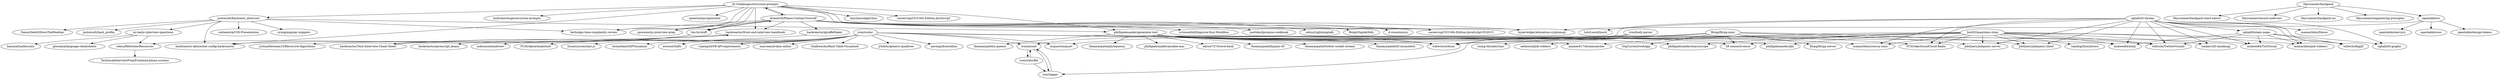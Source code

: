 digraph G {
"JS-Challenges/recursion-prompts" -> "dylanlrrb/Please-Contain-Yourself"
"JS-Challenges/recursion-prompts" -> "tim-hr/stuff"
"JS-Challenges/recursion-prompts" -> "beth/algo-time-complexity-review"
"JS-Challenges/recursion-prompts" -> "kuychaco/algoClass" ["e"=1]
"JS-Challenges/recursion-prompts" -> "careercup/CtCI-6th-Edition-JavaScript" ["e"=1]
"JS-Challenges/recursion-prompts" -> "joshwyatt/keyboard_shortcuts"
"JS-Challenges/recursion-prompts" -> "careercup/CtCI-6th-Edition-JavaScript-ES2015" ["e"=1]
"JS-Challenges/recursion-prompts" -> "mybrainishuge/recursion-prompts"
"JS-Challenges/recursion-prompts" -> "phillipalexander/generator-test"
"JS-Challenges/recursion-prompts" -> "spearmintjs/spearmint" ["e"=1]
"JS-Challenges/recursion-prompts" -> "hyperledger/education-cryptomoji"
"JS-Challenges/recursion-prompts" -> "ajzawawi/js-interview-prep" ["e"=1]
"JS-Challenges/recursion-prompts" -> "hackreactor-labs/eslint-config-hackreactor"
"JS-Challenges/recursion-prompts" -> "hackreactor/front-end-interview-handbook"
"joshwyatt/keyboard_shortcuts" -> "phillipalexander/generator-test"
"joshwyatt/keyboard_shortcuts" -> "DannyDelott/HowsTheWeather"
"joshwyatt/keyboard_shortcuts" -> "beth/algo-time-complexity-review"
"joshwyatt/keyboard_shortcuts" -> "joshwyatt/bash_profile"
"joshwyatt/keyboard_shortcuts" -> "mi-lee/js-interview-questions"
"joshwyatt/keyboard_shortcuts" -> "callmenick/CSS-Presentation"
"joshwyatt/keyboard_shortcuts" -> "cyung/angular-snippets"
"joshwyatt/keyboard_shortcuts" -> "hackreactor-labs/eslint-config-hackreactor"
"iron/logger" -> "iron/mount"
"iron/mount" -> "iron/logger"
"iron/mount" -> "iron/staticfile"
"iron/router" -> "iron/mount"
"iron/router" -> "vhalbwachs/Hash-Table-Visualized"
"iron/router" -> "jrhdoty/generic-quadtree"
"iron/router" -> "aaromp/drawathon"
"iron/router" -> "ackrause/mindview"
"iron/router" -> "FCStrike/arenabotnet"
"iron/router" -> "Syeoryn/constant.js"
"iron/router" -> "elcinerkin/GDPVisualizer"
"iron/router" -> "willwclo/urbium"
"iron/router" -> "mojsart/mojsart"
"iron/router" -> "nickwei84/itinly"
"iron/router" -> "awwest/Snftr"
"iron/router" -> "rcpeng34/FB-API-experiments"
"iron/router" -> "marcoau/avalon-online"
"iron/router" -> "nickwei84/TwitVisual"
"iron/staticfile" -> "iron/mount"
"iron/staticfile" -> "iron/logger"
"Skyscanner/backpack" -> "Skyscanner/backpack-react-native"
"Skyscanner/backpack" -> "Skyscanner/ensure-node-env"
"Skyscanner/backpack" -> "Skyscanner/backpack-ios"
"Skyscanner/backpack" -> "Skyscanner/engineering-principles"
"Skyscanner/backpack" -> "opentable/oc"
"sghall/threejs-maps" -> "mamarildon/job-robbers"
"sghall/threejs-maps" -> "nickwei84/TwitVisual"
"sghall/threejs-maps" -> "nickwei84/itinly"
"sghall/threejs-maps" -> "willwclo/flapJS"
"sghall/threejs-maps" -> "willwclo/TwitterVisuals"
"sghall/threejs-maps" -> "sghall/d3-graphs"
"opentable/oc" -> "opentable/mercury"
"opentable/oc" -> "opentable/sous"
"opentable/oc" -> "opentable/design-tokens"
"opentable/oc" -> "hyperledger/education-cryptomoji"
"dylanlrrb/Please-Contain-Yourself" -> "JS-Challenges/recursion-prompts"
"dylanlrrb/Please-Contain-Yourself" -> "tim-hr/stuff"
"dylanlrrb/Please-Contain-Yourself" -> "hyperledger/education-cryptomoji"
"dylanlrrb/Please-Contain-Yourself" -> "nvincenthill/Improve-Your-Workflow"
"dylanlrrb/Please-Contain-Yourself" -> "ajzawawi/js-interview-prep" ["e"=1]
"dylanlrrb/Please-Contain-Yourself" -> "hackreactor/giraffeMaker"
"dylanlrrb/Please-Contain-Yourself" -> "mattdesl/promise-cookbook" ["e"=1]
"dylanlrrb/Please-Contain-Yourself" -> "cehsu/Lightningtalk"
"dylanlrrb/Please-Contain-Yourself" -> "hackreactor/front-end-interview-handbook"
"dylanlrrb/Please-Contain-Yourself" -> "BolajiOlajide/folly"
"dylanlrrb/Please-Contain-Yourself" -> "careercup/CtCI-6th-Edition-JavaScript-ES2015" ["e"=1]
"dylanlrrb/Please-Contain-Yourself" -> "beth/algo-time-complexity-review"
"dylanlrrb/Please-Contain-Yourself" -> "d-rowe/musyn"
"tim-hr/stuff" -> "cehsu/RefresherResources"
"tim-hr/stuff" -> "hackreactor-labs/eslint-config-hackreactor"
"tim-hr/stuff" -> "dylanlrrb/Please-Contain-Yourself"
"tim-hr/stuff" -> "joshuaNewman10/Recursive-Algorithms"
"sghall/d3-threejs" -> "nickwei84/TwitVisual"
"sghall/d3-threejs" -> "nickwei84/itinly"
"sghall/d3-threejs" -> "sghall/threejs-maps"
"sghall/d3-threejs" -> "mamarildon/job-robbers"
"sghall/d3-threejs" -> "willwclo/TwitterVisuals"
"sghall/d3-threejs" -> "mamarildon/convoy-ionic"
"sghall/d3-threejs" -> "JobQuery/jobquery-client"
"sghall/d3-threejs" -> "sghall/d3-graphs"
"sghall/d3-threejs" -> "mamarildon/House"
"sghall/d3-threejs" -> "willwclo/urbium"
"sghall/d3-threejs" -> "willwclo/flapJS"
"sghall/d3-threejs" -> "FCStrike/SoundCloud-Radio"
"sghall/d3-threejs" -> "LetsLunch/lunch"
"sghall/d3-threejs" -> "omkarv/d3-mindmap"
"sghall/d3-threejs" -> "JobQuery/jobquery-server"
"mi-lee/js-interview-questions" -> "cehsu/RefresherResources"
"mi-lee/js-interview-questions" -> "banunatina/biscuits"
"mi-lee/js-interview-questions" -> "gloriama/language-cheatsheets"
"cehsu/RefresherResources" -> "TechnicalInterviewPrep/Frontend-phone-screens"
"phillipalexander/generator-test" -> "FCStrike/SoundCloud-Radio"
"phillipalexander/generator-test" -> "phillipalexander/ghi"
"phillipalexander/generator-test" -> "theamarpatel/d3-mousedots"
"phillipalexander/generator-test" -> "SF-sense/sf-sense"
"phillipalexander/generator-test" -> "theamarpatel/n-queens"
"phillipalexander/generator-test" -> "theamarpatel/phrequency"
"phillipalexander/generator-test" -> "phillipalexander/ansible-mac"
"phillipalexander/generator-test" -> "adrice727/travel-book"
"phillipalexander/generator-test" -> "theamarpatel/hypem-d3"
"phillipalexander/generator-test" -> "willwclo/TwitterVisuals"
"phillipalexander/generator-test" -> "willwclo/urbium"
"phillipalexander/generator-test" -> "theamarpatel/twitter-socket-stream"
"phillipalexander/generator-test" -> "acjones617/dreamcatcher"
"phillipalexander/generator-test" -> "phillipalexander/macroscope"
"phillipalexander/generator-test" -> "mamarildon/convoy-ionic"
"JoshSGman/ionic-shop" -> "FCStrike/SoundCloud-Radio"
"JoshSGman/ionic-shop" -> "mamarildon/convoy-ionic"
"JoshSGman/ionic-shop" -> "mamarildon/job-robbers"
"JoshSGman/ionic-shop" -> "SF-sense/sf-sense"
"JoshSGman/ionic-shop" -> "phillipalexander/ghi"
"JoshSGman/ionic-shop" -> "willwclo/TwitterVisuals"
"JoshSGman/ionic-shop" -> "phillipalexander/macroscope"
"JoshSGman/ionic-shop" -> "willwclo/urbium"
"JoshSGman/ionic-shop" -> "nickwei84/itinly"
"JoshSGman/ionic-shop" -> "omkarv/d3-mindmap"
"JoshSGman/ionic-shop" -> "JobQuery/jobquery-server"
"JoshSGman/ionic-shop" -> "JobQuery/jobquery-client"
"JoshSGman/ionic-shop" -> "acjones617/dreamcatcher"
"JoshSGman/ionic-shop" -> "ramdog/thrashtown"
"JoshSGman/ionic-shop" -> "willwclo/flapJS"
"fitrpg/fitrpg-ionic" -> "fitrpg/fitrpg-server"
"fitrpg/fitrpg-ionic" -> "SF-sense/sf-sense"
"fitrpg/fitrpg-ionic" -> "mojsart/mojsart"
"fitrpg/fitrpg-ionic" -> "rising-thunder/rasr"
"fitrpg/fitrpg-ionic" -> "JobQuery/jobquery-server"
"fitrpg/fitrpg-ionic" -> "JobQuery/jobquery-client"
"fitrpg/fitrpg-ionic" -> "aellawind/job-robbers"
"fitrpg/fitrpg-ionic" -> "OrgCurrent/webApp"
"hackreactor/Tech-Interview-Cheat-Sheet" -> "hackreactor/front-end-interview-handbook"
"hackreactor/front-end-interview-handbook" -> "hackreactor/Tech-Interview-Cheat-Sheet"
"iron/body-parser" -> "iron/logger"
"iron/body-parser" -> "iron/mount"
"hackreactor/giraffeMaker" -> "hackreactor/javascript_koans"
"JS-Challenges/recursion-prompts" ["l"="26.637,-21.126"]
"dylanlrrb/Please-Contain-Yourself" ["l"="26.671,-21.101"]
"tim-hr/stuff" ["l"="26.683,-21.131"]
"beth/algo-time-complexity-review" ["l"="26.657,-21.136"]
"kuychaco/algoClass" ["l"="27.844,-29.502"]
"careercup/CtCI-6th-Edition-JavaScript" ["l"="27.837,-19.769"]
"joshwyatt/keyboard_shortcuts" ["l"="26.643,-21.172"]
"careercup/CtCI-6th-Edition-JavaScript-ES2015" ["l"="27.842,-19.684"]
"mybrainishuge/recursion-prompts" ["l"="26.608,-21.115"]
"phillipalexander/generator-test" ["l"="26.565,-21.193"]
"spearmintjs/spearmint" ["l"="25.526,37.427"]
"hyperledger/education-cryptomoji" ["l"="26.653,-21.064"]
"ajzawawi/js-interview-prep" ["l"="27.683,-19.922"]
"hackreactor-labs/eslint-config-hackreactor" ["l"="26.657,-21.15"]
"hackreactor/front-end-interview-handbook" ["l"="26.637,-21.096"]
"DannyDelott/HowsTheWeather" ["l"="26.661,-21.202"]
"joshwyatt/bash_profile" ["l"="26.628,-21.191"]
"mi-lee/js-interview-questions" ["l"="26.694,-21.185"]
"callmenick/CSS-Presentation" ["l"="26.645,-21.195"]
"cyung/angular-snippets" ["l"="26.664,-21.18"]
"iron/logger" ["l"="26.359,-21.218"]
"iron/mount" ["l"="26.379,-21.221"]
"iron/staticfile" ["l"="26.36,-21.235"]
"iron/router" ["l"="26.441,-21.227"]
"vhalbwachs/Hash-Table-Visualized" ["l"="26.419,-21.222"]
"jrhdoty/generic-quadtree" ["l"="26.418,-21.253"]
"aaromp/drawathon" ["l"="26.455,-21.212"]
"ackrause/mindview" ["l"="26.446,-21.198"]
"FCStrike/arenabotnet" ["l"="26.423,-21.196"]
"Syeoryn/constant.js" ["l"="26.435,-21.248"]
"elcinerkin/GDPVisualizer" ["l"="26.414,-21.21"]
"willwclo/urbium" ["l"="26.505,-21.216"]
"mojsart/mojsart" ["l"="26.454,-21.258"]
"nickwei84/itinly" ["l"="26.49,-21.235"]
"awwest/Snftr" ["l"="26.431,-21.207"]
"rcpeng34/FB-API-experiments" ["l"="26.419,-21.238"]
"marcoau/avalon-online" ["l"="26.405,-21.231"]
"nickwei84/TwitVisual" ["l"="26.481,-21.246"]
"Skyscanner/backpack" ["l"="26.684,-20.944"]
"Skyscanner/backpack-react-native" ["l"="26.657,-20.929"]
"Skyscanner/ensure-node-env" ["l"="26.676,-20.921"]
"Skyscanner/backpack-ios" ["l"="26.695,-20.913"]
"Skyscanner/engineering-principles" ["l"="26.718,-20.935"]
"opentable/oc" ["l"="26.663,-20.998"]
"sghall/threejs-maps" ["l"="26.508,-21.251"]
"mamarildon/job-robbers" ["l"="26.517,-21.24"]
"willwclo/flapJS" ["l"="26.532,-21.242"]
"willwclo/TwitterVisuals" ["l"="26.541,-21.233"]
"sghall/d3-graphs" ["l"="26.518,-21.28"]
"opentable/mercury" ["l"="26.688,-20.995"]
"opentable/sous" ["l"="26.635,-20.999"]
"opentable/design-tokens" ["l"="26.644,-20.974"]
"nvincenthill/Improve-Your-Workflow" ["l"="26.695,-21.072"]
"hackreactor/giraffeMaker" ["l"="26.715,-21.09"]
"mattdesl/promise-cookbook" ["l"="27.846,-19.18"]
"cehsu/Lightningtalk" ["l"="26.659,-21.084"]
"BolajiOlajide/folly" ["l"="26.699,-21.101"]
"d-rowe/musyn" ["l"="26.676,-21.077"]
"cehsu/RefresherResources" ["l"="26.706,-21.159"]
"joshuaNewman10/Recursive-Algorithms" ["l"="26.711,-21.132"]
"sghall/d3-threejs" ["l"="26.526,-21.256"]
"mamarildon/convoy-ionic" ["l"="26.545,-21.22"]
"JobQuery/jobquery-client" ["l"="26.496,-21.257"]
"mamarildon/House" ["l"="26.538,-21.289"]
"FCStrike/SoundCloud-Radio" ["l"="26.556,-21.23"]
"LetsLunch/lunch" ["l"="26.553,-21.277"]
"omkarv/d3-mindmap" ["l"="26.55,-21.251"]
"JobQuery/jobquery-server" ["l"="26.506,-21.267"]
"banunatina/biscuits" ["l"="26.718,-21.192"]
"gloriama/language-cheatsheets" ["l"="26.706,-21.206"]
"TechnicalInterviewPrep/Frontend-phone-screens" ["l"="26.73,-21.162"]
"phillipalexander/ghi" ["l"="26.558,-21.212"]
"theamarpatel/d3-mousedots" ["l"="26.561,-21.172"]
"SF-sense/sf-sense" ["l"="26.509,-21.23"]
"theamarpatel/n-queens" ["l"="26.59,-21.197"]
"theamarpatel/phrequency" ["l"="26.576,-21.165"]
"phillipalexander/ansible-mac" ["l"="26.592,-21.216"]
"adrice727/travel-book" ["l"="26.542,-21.175"]
"theamarpatel/hypem-d3" ["l"="26.552,-21.161"]
"theamarpatel/twitter-socket-stream" ["l"="26.586,-21.18"]
"acjones617/dreamcatcher" ["l"="26.533,-21.195"]
"phillipalexander/macroscope" ["l"="26.544,-21.202"]
"JoshSGman/ionic-shop" ["l"="26.525,-21.225"]
"ramdog/thrashtown" ["l"="26.506,-21.197"]
"fitrpg/fitrpg-ionic" ["l"="26.478,-21.278"]
"fitrpg/fitrpg-server" ["l"="26.459,-21.302"]
"rising-thunder/rasr" ["l"="26.474,-21.313"]
"aellawind/job-robbers" ["l"="26.451,-21.288"]
"OrgCurrent/webApp" ["l"="26.489,-21.302"]
"hackreactor/Tech-Interview-Cheat-Sheet" ["l"="26.621,-21.081"]
"iron/body-parser" ["l"="26.355,-21.202"]
"hackreactor/javascript_koans" ["l"="26.739,-21.084"]
}